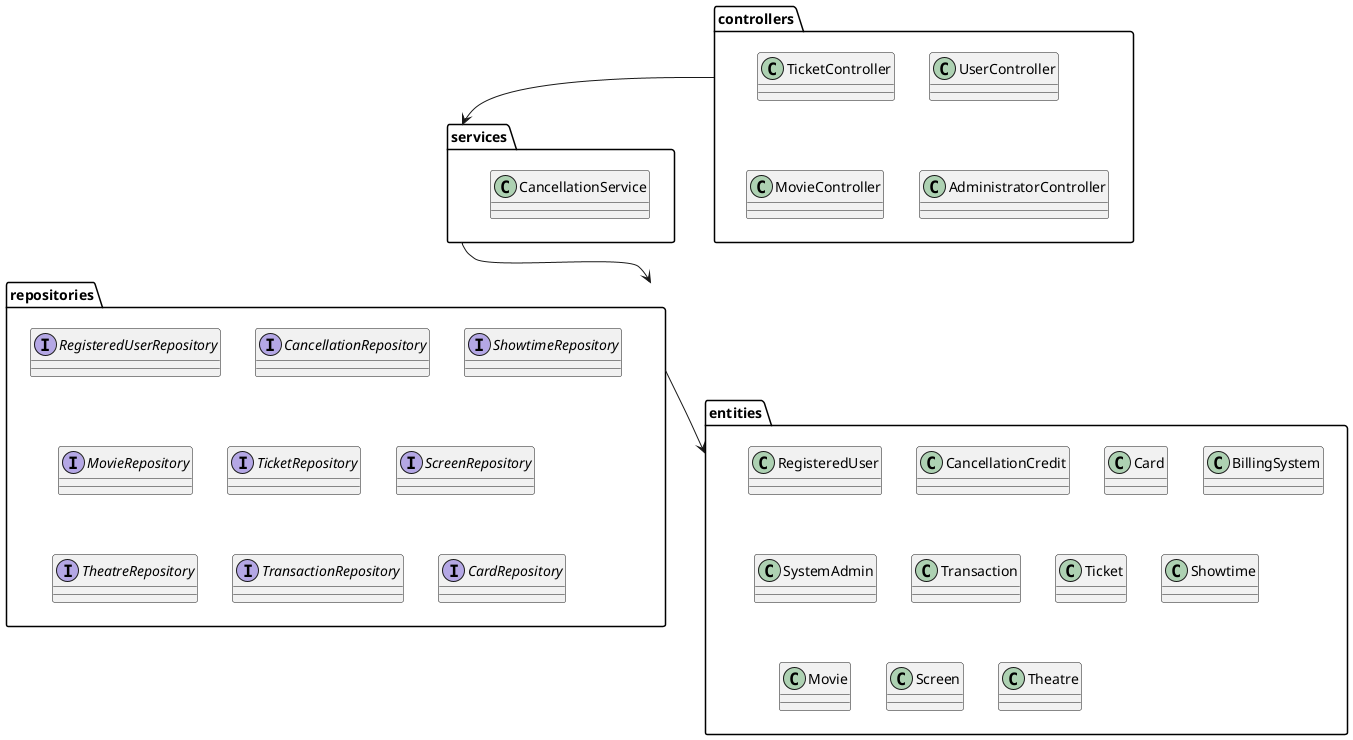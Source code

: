 @startuml
package controllers {

class UserController
class TicketController
class MovieController
class AdministratorController
}

package repositories {
interface RegisteredUserRepository
interface CancellationRepository
interface ShowtimeRepository
interface MovieRepository
interface TicketRepository
interface ScreenRepository
interface TheatreRepository
interface TransactionRepository
interface CardRepository

}

package services {
class CancellationService
}

package entities {

class RegisteredUser
class CancellationCredit
class Card
class BillingSystem
class SystemAdmin
class Transaction
class Ticket
class Showtime 
class Movie
class Screen
class Theatre
}

controllers --> services 
services --> repositories 
repositories --> entities
@enduml